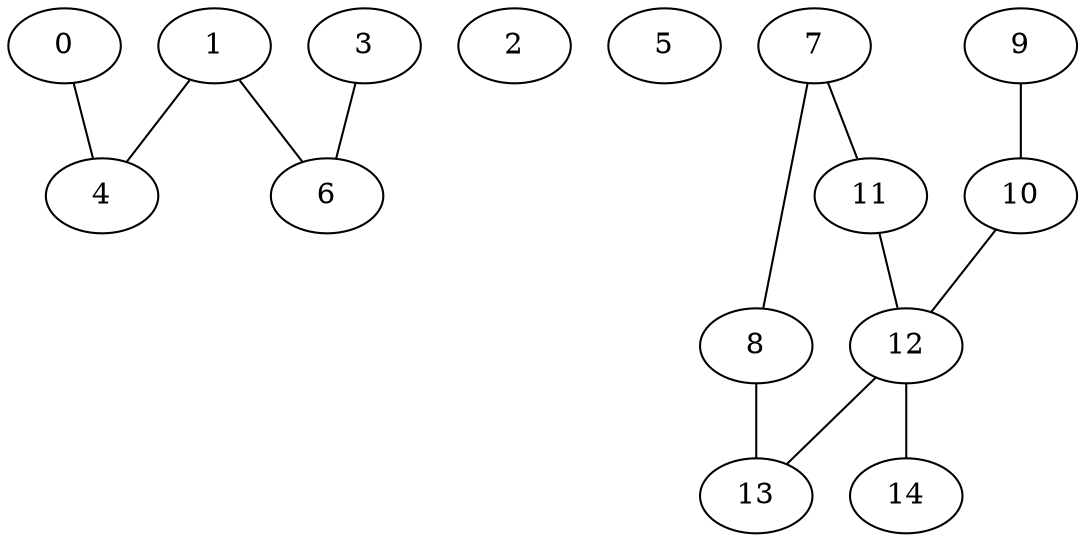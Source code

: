 strict graph {
0;
1;
2;
3;
4;
5;
6;
7;
8;
9;
10;
11;
12;
13;
14;
0 -- 4 [weight=1];
1 -- 4 [weight=1];
1 -- 6 [weight=1];
3 -- 6 [weight=1];
7 -- 8 [weight=1];
7 -- 11 [weight=1];
8 -- 13 [weight=1];
9 -- 10 [weight=1];
10 -- 12 [weight=1];
11 -- 12 [weight=1];
12 -- 13 [weight=1];
12 -- 14 [weight=1];
}
